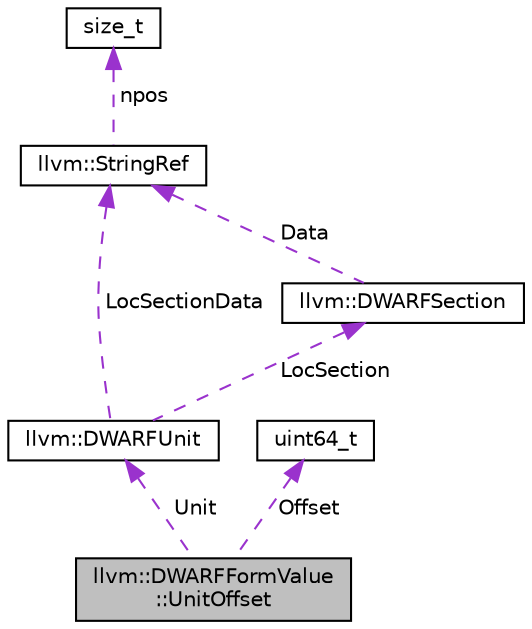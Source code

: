 digraph "llvm::DWARFFormValue::UnitOffset"
{
 // LATEX_PDF_SIZE
  bgcolor="transparent";
  edge [fontname="Helvetica",fontsize="10",labelfontname="Helvetica",labelfontsize="10"];
  node [fontname="Helvetica",fontsize="10",shape="box"];
  Node1 [label="llvm::DWARFFormValue\l::UnitOffset",height=0.2,width=0.4,color="black", fillcolor="grey75", style="filled", fontcolor="black",tooltip=" "];
  Node2 -> Node1 [dir="back",color="darkorchid3",fontsize="10",style="dashed",label=" Unit" ,fontname="Helvetica"];
  Node2 [label="llvm::DWARFUnit",height=0.2,width=0.4,color="black",URL="$classllvm_1_1DWARFUnit.html",tooltip=" "];
  Node3 -> Node2 [dir="back",color="darkorchid3",fontsize="10",style="dashed",label=" LocSection" ,fontname="Helvetica"];
  Node3 [label="llvm::DWARFSection",height=0.2,width=0.4,color="black",URL="$structllvm_1_1DWARFSection.html",tooltip=" "];
  Node4 -> Node3 [dir="back",color="darkorchid3",fontsize="10",style="dashed",label=" Data" ,fontname="Helvetica"];
  Node4 [label="llvm::StringRef",height=0.2,width=0.4,color="black",URL="$classllvm_1_1StringRef.html",tooltip="StringRef - Represent a constant reference to a string, i.e."];
  Node5 -> Node4 [dir="back",color="darkorchid3",fontsize="10",style="dashed",label=" npos" ,fontname="Helvetica"];
  Node5 [label="size_t",height=0.2,width=0.4,color="black",URL="$classsize__t.html",tooltip=" "];
  Node4 -> Node2 [dir="back",color="darkorchid3",fontsize="10",style="dashed",label=" LocSectionData" ,fontname="Helvetica"];
  Node6 -> Node1 [dir="back",color="darkorchid3",fontsize="10",style="dashed",label=" Offset" ,fontname="Helvetica"];
  Node6 [label="uint64_t",height=0.2,width=0.4,color="black",tooltip=" "];
}
